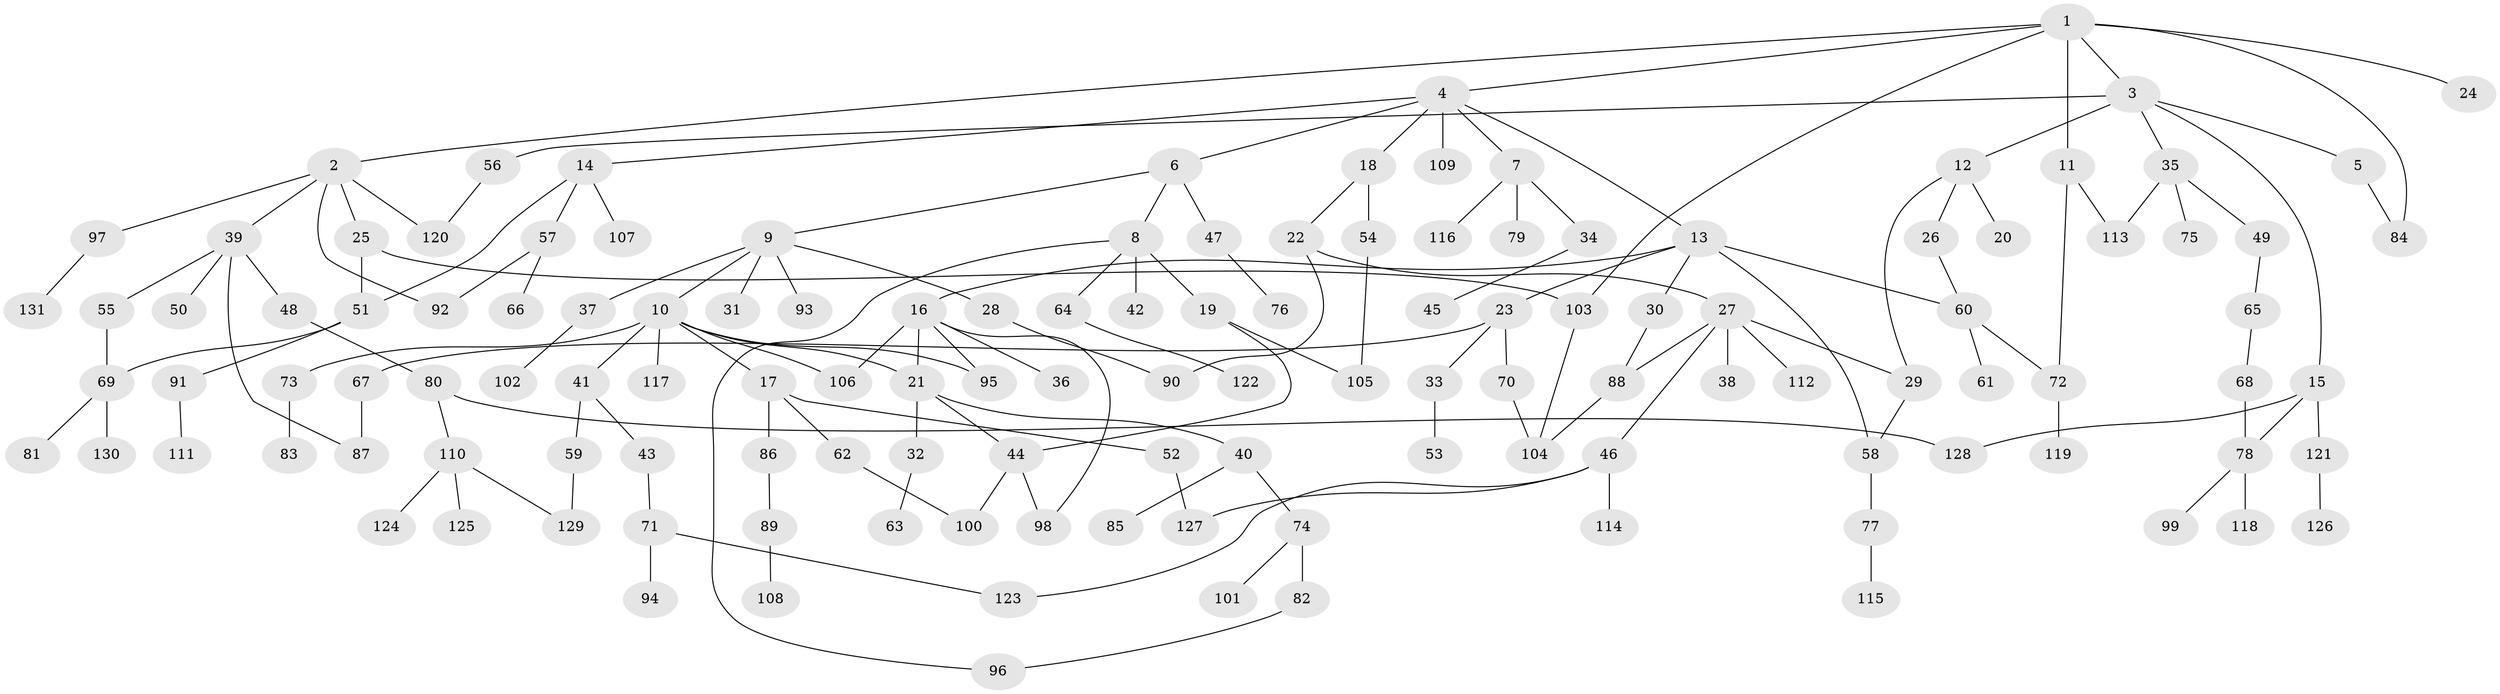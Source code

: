 // coarse degree distribution, {12: 0.01098901098901099, 9: 0.01098901098901099, 8: 0.01098901098901099, 2: 0.2967032967032967, 7: 0.03296703296703297, 3: 0.0989010989010989, 5: 0.03296703296703297, 10: 0.01098901098901099, 4: 0.0989010989010989, 1: 0.37362637362637363, 6: 0.02197802197802198}
// Generated by graph-tools (version 1.1) at 2025/23/03/03/25 07:23:32]
// undirected, 131 vertices, 159 edges
graph export_dot {
graph [start="1"]
  node [color=gray90,style=filled];
  1;
  2;
  3;
  4;
  5;
  6;
  7;
  8;
  9;
  10;
  11;
  12;
  13;
  14;
  15;
  16;
  17;
  18;
  19;
  20;
  21;
  22;
  23;
  24;
  25;
  26;
  27;
  28;
  29;
  30;
  31;
  32;
  33;
  34;
  35;
  36;
  37;
  38;
  39;
  40;
  41;
  42;
  43;
  44;
  45;
  46;
  47;
  48;
  49;
  50;
  51;
  52;
  53;
  54;
  55;
  56;
  57;
  58;
  59;
  60;
  61;
  62;
  63;
  64;
  65;
  66;
  67;
  68;
  69;
  70;
  71;
  72;
  73;
  74;
  75;
  76;
  77;
  78;
  79;
  80;
  81;
  82;
  83;
  84;
  85;
  86;
  87;
  88;
  89;
  90;
  91;
  92;
  93;
  94;
  95;
  96;
  97;
  98;
  99;
  100;
  101;
  102;
  103;
  104;
  105;
  106;
  107;
  108;
  109;
  110;
  111;
  112;
  113;
  114;
  115;
  116;
  117;
  118;
  119;
  120;
  121;
  122;
  123;
  124;
  125;
  126;
  127;
  128;
  129;
  130;
  131;
  1 -- 2;
  1 -- 3;
  1 -- 4;
  1 -- 11;
  1 -- 24;
  1 -- 84;
  1 -- 103;
  2 -- 25;
  2 -- 39;
  2 -- 97;
  2 -- 120;
  2 -- 92;
  3 -- 5;
  3 -- 12;
  3 -- 15;
  3 -- 35;
  3 -- 56;
  4 -- 6;
  4 -- 7;
  4 -- 13;
  4 -- 14;
  4 -- 18;
  4 -- 109;
  5 -- 84;
  6 -- 8;
  6 -- 9;
  6 -- 47;
  7 -- 34;
  7 -- 79;
  7 -- 116;
  8 -- 19;
  8 -- 42;
  8 -- 64;
  8 -- 96;
  9 -- 10;
  9 -- 28;
  9 -- 31;
  9 -- 37;
  9 -- 93;
  10 -- 17;
  10 -- 21;
  10 -- 41;
  10 -- 73;
  10 -- 106;
  10 -- 117;
  10 -- 95;
  11 -- 113;
  11 -- 72;
  12 -- 20;
  12 -- 26;
  12 -- 29;
  13 -- 16;
  13 -- 23;
  13 -- 30;
  13 -- 58;
  13 -- 60;
  14 -- 57;
  14 -- 107;
  14 -- 51;
  15 -- 121;
  15 -- 128;
  15 -- 78;
  16 -- 36;
  16 -- 95;
  16 -- 21;
  16 -- 106;
  16 -- 98;
  17 -- 52;
  17 -- 62;
  17 -- 86;
  18 -- 22;
  18 -- 54;
  19 -- 105;
  19 -- 44;
  21 -- 32;
  21 -- 40;
  21 -- 44;
  22 -- 27;
  22 -- 90;
  23 -- 33;
  23 -- 67;
  23 -- 70;
  25 -- 51;
  25 -- 103;
  26 -- 60;
  27 -- 29;
  27 -- 38;
  27 -- 46;
  27 -- 112;
  27 -- 88;
  28 -- 90;
  29 -- 58;
  30 -- 88;
  32 -- 63;
  33 -- 53;
  34 -- 45;
  35 -- 49;
  35 -- 75;
  35 -- 113;
  37 -- 102;
  39 -- 48;
  39 -- 50;
  39 -- 55;
  39 -- 87;
  40 -- 74;
  40 -- 85;
  41 -- 43;
  41 -- 59;
  43 -- 71;
  44 -- 98;
  44 -- 100;
  46 -- 114;
  46 -- 123;
  46 -- 127;
  47 -- 76;
  48 -- 80;
  49 -- 65;
  51 -- 91;
  51 -- 69;
  52 -- 127;
  54 -- 105;
  55 -- 69;
  56 -- 120;
  57 -- 66;
  57 -- 92;
  58 -- 77;
  59 -- 129;
  60 -- 61;
  60 -- 72;
  62 -- 100;
  64 -- 122;
  65 -- 68;
  67 -- 87;
  68 -- 78;
  69 -- 81;
  69 -- 130;
  70 -- 104;
  71 -- 94;
  71 -- 123;
  72 -- 119;
  73 -- 83;
  74 -- 82;
  74 -- 101;
  77 -- 115;
  78 -- 99;
  78 -- 118;
  80 -- 110;
  80 -- 128;
  82 -- 96;
  86 -- 89;
  88 -- 104;
  89 -- 108;
  91 -- 111;
  97 -- 131;
  103 -- 104;
  110 -- 124;
  110 -- 125;
  110 -- 129;
  121 -- 126;
}
